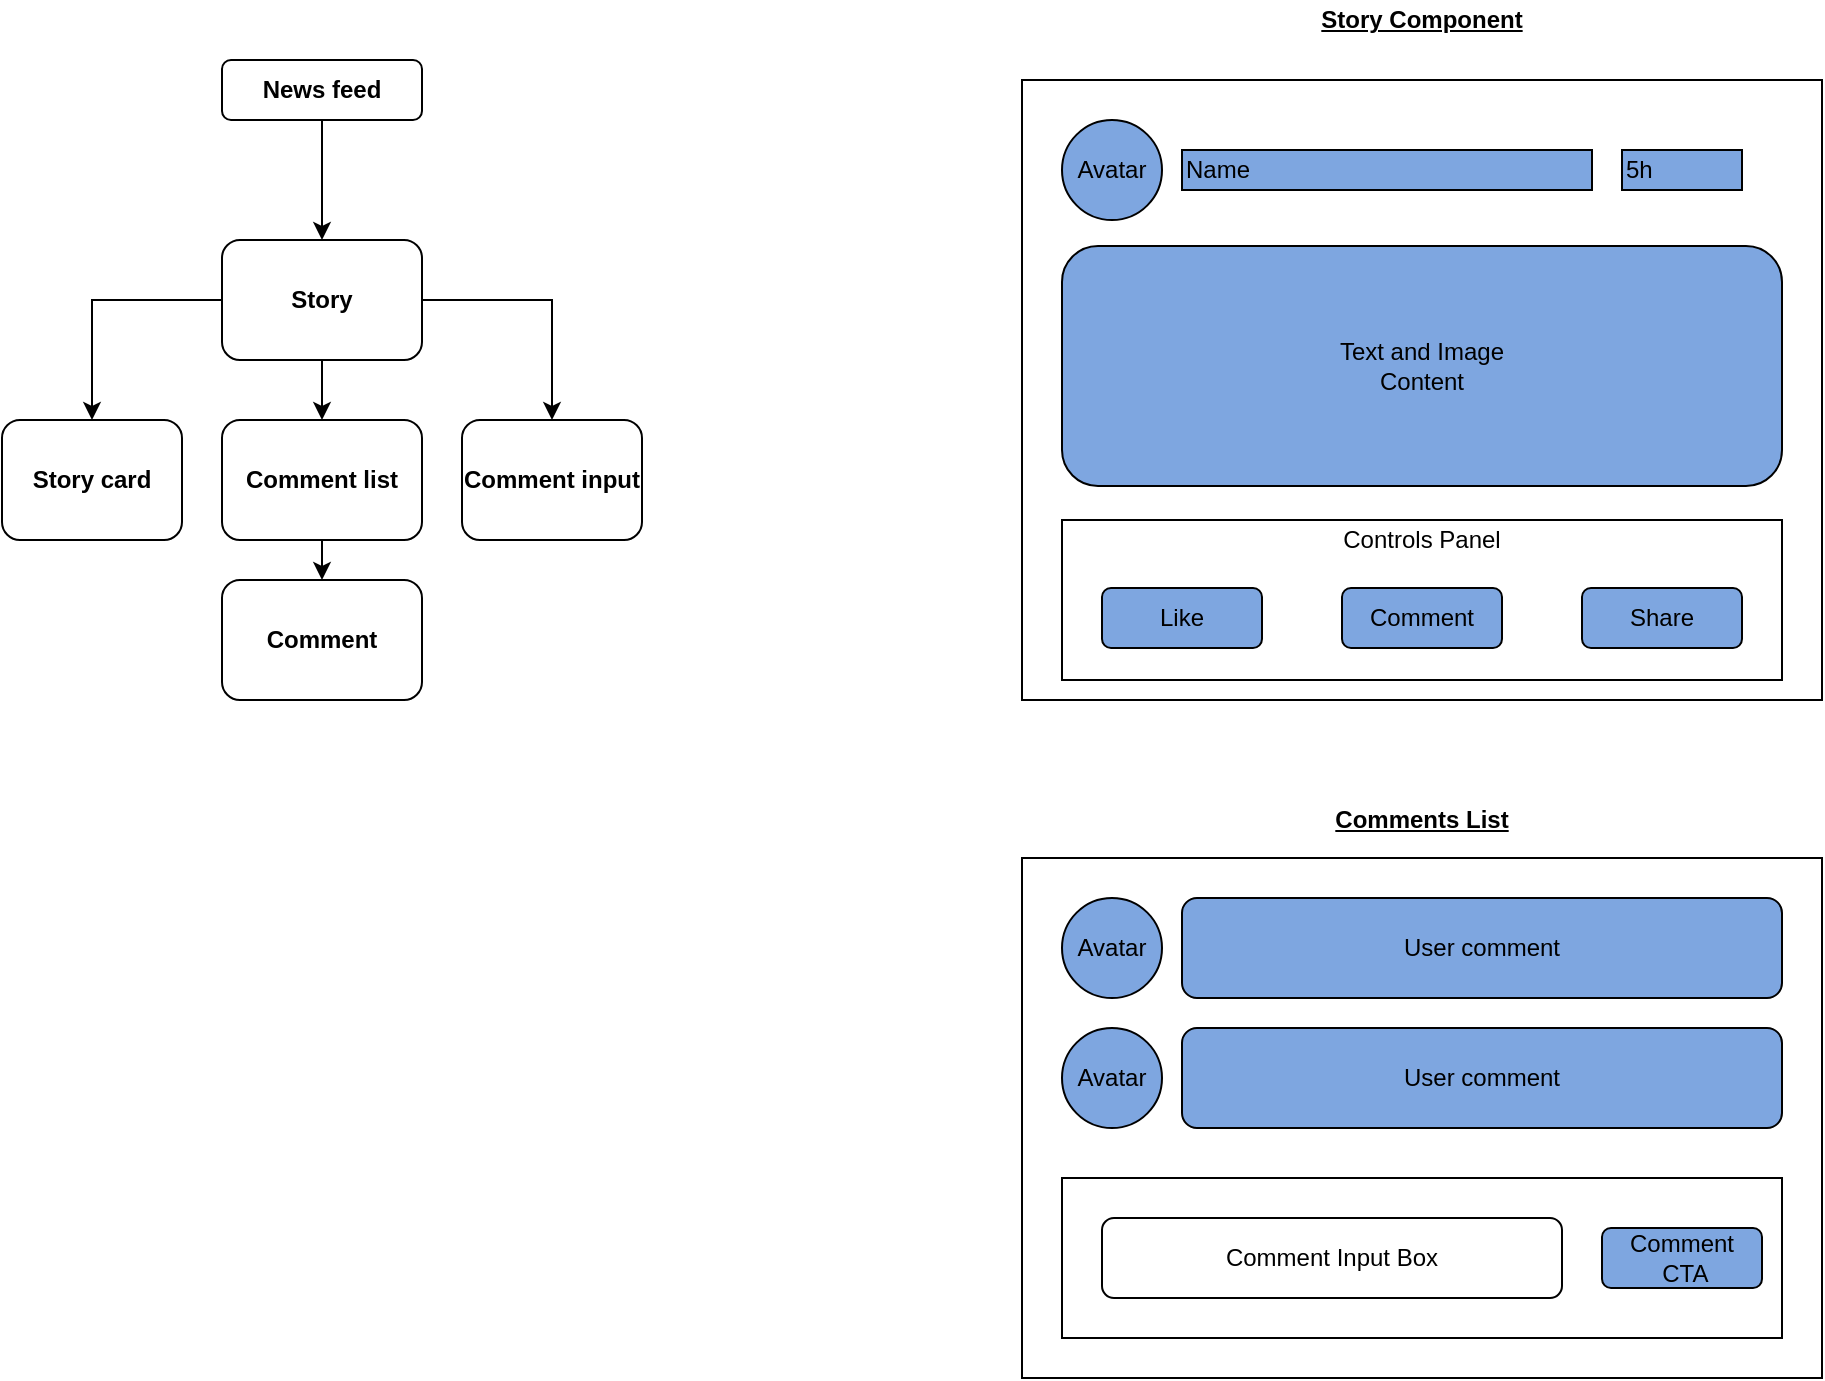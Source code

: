<mxfile version="14.9.2" type="github">
  <diagram id="io5Vtttd5gb31MnQ8bZ_" name="Page-1">
    <mxGraphModel dx="920" dy="494" grid="1" gridSize="10" guides="1" tooltips="1" connect="1" arrows="1" fold="1" page="1" pageScale="1" pageWidth="1100" pageHeight="1700" math="0" shadow="0">
      <root>
        <mxCell id="0" />
        <mxCell id="1" parent="0" />
        <mxCell id="bslfFcCDbvvt9Q8GJ0my-16" value="" style="group" vertex="1" connectable="0" parent="1">
          <mxGeometry x="650" y="30" width="400" height="350" as="geometry" />
        </mxCell>
        <mxCell id="bslfFcCDbvvt9Q8GJ0my-38" value="" style="group" vertex="1" connectable="0" parent="bslfFcCDbvvt9Q8GJ0my-16">
          <mxGeometry width="400" height="350" as="geometry" />
        </mxCell>
        <mxCell id="bslfFcCDbvvt9Q8GJ0my-1" value="" style="rounded=0;whiteSpace=wrap;html=1;" vertex="1" parent="bslfFcCDbvvt9Q8GJ0my-38">
          <mxGeometry y="40" width="400" height="310" as="geometry" />
        </mxCell>
        <mxCell id="bslfFcCDbvvt9Q8GJ0my-2" value="&lt;u&gt;&lt;b&gt;Story Component&lt;/b&gt;&lt;/u&gt;" style="text;html=1;strokeColor=none;fillColor=none;align=center;verticalAlign=middle;whiteSpace=wrap;rounded=0;" vertex="1" parent="bslfFcCDbvvt9Q8GJ0my-38">
          <mxGeometry x="130" width="140" height="20" as="geometry" />
        </mxCell>
        <mxCell id="bslfFcCDbvvt9Q8GJ0my-3" value="Avatar" style="ellipse;whiteSpace=wrap;html=1;aspect=fixed;fillColor=#7EA6E0;" vertex="1" parent="bslfFcCDbvvt9Q8GJ0my-38">
          <mxGeometry x="20" y="60" width="50" height="50" as="geometry" />
        </mxCell>
        <mxCell id="bslfFcCDbvvt9Q8GJ0my-4" value="5h" style="rounded=0;whiteSpace=wrap;html=1;fillColor=#7EA6E0;align=left;" vertex="1" parent="bslfFcCDbvvt9Q8GJ0my-38">
          <mxGeometry x="300" y="75" width="60" height="20" as="geometry" />
        </mxCell>
        <mxCell id="bslfFcCDbvvt9Q8GJ0my-6" value="&lt;div align=&quot;left&quot;&gt;Name&lt;/div&gt;" style="rounded=0;whiteSpace=wrap;html=1;fillColor=#7EA6E0;align=left;" vertex="1" parent="bslfFcCDbvvt9Q8GJ0my-38">
          <mxGeometry x="80" y="75" width="205" height="20" as="geometry" />
        </mxCell>
        <mxCell id="bslfFcCDbvvt9Q8GJ0my-8" value="&lt;div&gt;Text and Image &lt;br&gt;&lt;/div&gt;&lt;div&gt;Content&lt;/div&gt;" style="rounded=1;whiteSpace=wrap;html=1;fillColor=#7EA6E0;" vertex="1" parent="bslfFcCDbvvt9Q8GJ0my-38">
          <mxGeometry x="20" y="123" width="360" height="120" as="geometry" />
        </mxCell>
        <mxCell id="bslfFcCDbvvt9Q8GJ0my-10" value="" style="rounded=0;whiteSpace=wrap;html=1;fillColor=#FFFFFF;" vertex="1" parent="bslfFcCDbvvt9Q8GJ0my-38">
          <mxGeometry x="20" y="260" width="360" height="80" as="geometry" />
        </mxCell>
        <mxCell id="bslfFcCDbvvt9Q8GJ0my-9" value="Like" style="rounded=1;whiteSpace=wrap;html=1;fillColor=#7EA6E0;" vertex="1" parent="bslfFcCDbvvt9Q8GJ0my-38">
          <mxGeometry x="40" y="294" width="80" height="30" as="geometry" />
        </mxCell>
        <mxCell id="bslfFcCDbvvt9Q8GJ0my-12" value="&lt;div&gt;Comment&lt;/div&gt;" style="rounded=1;whiteSpace=wrap;html=1;fillColor=#7EA6E0;" vertex="1" parent="bslfFcCDbvvt9Q8GJ0my-38">
          <mxGeometry x="160" y="294" width="80" height="30" as="geometry" />
        </mxCell>
        <mxCell id="bslfFcCDbvvt9Q8GJ0my-13" value="Share" style="rounded=1;whiteSpace=wrap;html=1;fillColor=#7EA6E0;" vertex="1" parent="bslfFcCDbvvt9Q8GJ0my-38">
          <mxGeometry x="280" y="294" width="80" height="30" as="geometry" />
        </mxCell>
        <mxCell id="bslfFcCDbvvt9Q8GJ0my-14" value="Controls Panel" style="text;html=1;strokeColor=none;fillColor=none;align=center;verticalAlign=middle;whiteSpace=wrap;rounded=0;" vertex="1" parent="bslfFcCDbvvt9Q8GJ0my-38">
          <mxGeometry x="150" y="260" width="100" height="20" as="geometry" />
        </mxCell>
        <mxCell id="bslfFcCDbvvt9Q8GJ0my-36" value="" style="group" vertex="1" connectable="0" parent="1">
          <mxGeometry x="650" y="430" width="400" height="289" as="geometry" />
        </mxCell>
        <mxCell id="bslfFcCDbvvt9Q8GJ0my-19" value="" style="rounded=0;whiteSpace=wrap;html=1;" vertex="1" parent="bslfFcCDbvvt9Q8GJ0my-36">
          <mxGeometry y="29" width="400" height="260" as="geometry" />
        </mxCell>
        <mxCell id="bslfFcCDbvvt9Q8GJ0my-20" value="&lt;u&gt;&lt;b&gt;Comments List&lt;/b&gt;&lt;/u&gt;" style="text;html=1;strokeColor=none;fillColor=none;align=center;verticalAlign=middle;whiteSpace=wrap;rounded=0;" vertex="1" parent="bslfFcCDbvvt9Q8GJ0my-36">
          <mxGeometry x="130" width="140" height="20" as="geometry" />
        </mxCell>
        <mxCell id="bslfFcCDbvvt9Q8GJ0my-25" value="" style="rounded=0;whiteSpace=wrap;html=1;fillColor=#FFFFFF;" vertex="1" parent="bslfFcCDbvvt9Q8GJ0my-36">
          <mxGeometry x="20" y="189" width="360" height="80" as="geometry" />
        </mxCell>
        <mxCell id="bslfFcCDbvvt9Q8GJ0my-27" value="&lt;div&gt;Comment&lt;/div&gt;&amp;nbsp;CTA" style="rounded=1;whiteSpace=wrap;html=1;fillColor=#7EA6E0;" vertex="1" parent="bslfFcCDbvvt9Q8GJ0my-36">
          <mxGeometry x="290" y="214" width="80" height="30" as="geometry" />
        </mxCell>
        <mxCell id="bslfFcCDbvvt9Q8GJ0my-30" value="" style="group" vertex="1" connectable="0" parent="bslfFcCDbvvt9Q8GJ0my-36">
          <mxGeometry x="20" y="49" width="360" height="50" as="geometry" />
        </mxCell>
        <mxCell id="bslfFcCDbvvt9Q8GJ0my-21" value="Avatar" style="ellipse;whiteSpace=wrap;html=1;aspect=fixed;fillColor=#7EA6E0;" vertex="1" parent="bslfFcCDbvvt9Q8GJ0my-30">
          <mxGeometry width="50" height="50" as="geometry" />
        </mxCell>
        <mxCell id="bslfFcCDbvvt9Q8GJ0my-24" value="&lt;div&gt;&lt;br&gt;&lt;/div&gt;&lt;div&gt;User comment&lt;/div&gt;&lt;div&gt;&lt;br&gt;&lt;/div&gt;" style="rounded=1;whiteSpace=wrap;html=1;fillColor=#7EA6E0;" vertex="1" parent="bslfFcCDbvvt9Q8GJ0my-30">
          <mxGeometry x="60" width="300" height="50" as="geometry" />
        </mxCell>
        <mxCell id="bslfFcCDbvvt9Q8GJ0my-31" value="" style="group" vertex="1" connectable="0" parent="bslfFcCDbvvt9Q8GJ0my-36">
          <mxGeometry x="20" y="114" width="360" height="50" as="geometry" />
        </mxCell>
        <mxCell id="bslfFcCDbvvt9Q8GJ0my-32" value="Avatar" style="ellipse;whiteSpace=wrap;html=1;aspect=fixed;fillColor=#7EA6E0;" vertex="1" parent="bslfFcCDbvvt9Q8GJ0my-31">
          <mxGeometry width="50" height="50" as="geometry" />
        </mxCell>
        <mxCell id="bslfFcCDbvvt9Q8GJ0my-33" value="&lt;div&gt;&lt;br&gt;&lt;/div&gt;&lt;div&gt;User comment&lt;/div&gt;&lt;div&gt;&lt;br&gt;&lt;/div&gt;" style="rounded=1;whiteSpace=wrap;html=1;fillColor=#7EA6E0;" vertex="1" parent="bslfFcCDbvvt9Q8GJ0my-31">
          <mxGeometry x="60" width="300" height="50" as="geometry" />
        </mxCell>
        <mxCell id="bslfFcCDbvvt9Q8GJ0my-35" value="Comment Input Box" style="rounded=1;whiteSpace=wrap;html=1;fillColor=#FFFFFF;" vertex="1" parent="bslfFcCDbvvt9Q8GJ0my-36">
          <mxGeometry x="40" y="209" width="230" height="40" as="geometry" />
        </mxCell>
        <mxCell id="bslfFcCDbvvt9Q8GJ0my-51" value="" style="group" vertex="1" connectable="0" parent="1">
          <mxGeometry x="140" y="60" width="320" height="320" as="geometry" />
        </mxCell>
        <mxCell id="bslfFcCDbvvt9Q8GJ0my-40" value="&lt;b&gt;News feed&lt;/b&gt;" style="rounded=1;whiteSpace=wrap;html=1;fillColor=#FFFFFF;" vertex="1" parent="bslfFcCDbvvt9Q8GJ0my-51">
          <mxGeometry x="110" width="100" height="30" as="geometry" />
        </mxCell>
        <mxCell id="bslfFcCDbvvt9Q8GJ0my-41" value="&lt;div&gt;&lt;b&gt;Story&lt;/b&gt;&lt;/div&gt;" style="rounded=1;whiteSpace=wrap;html=1;fillColor=#FFFFFF;" vertex="1" parent="bslfFcCDbvvt9Q8GJ0my-51">
          <mxGeometry x="110" y="90" width="100" height="60" as="geometry" />
        </mxCell>
        <mxCell id="bslfFcCDbvvt9Q8GJ0my-48" style="edgeStyle=orthogonalEdgeStyle;rounded=0;orthogonalLoop=1;jettySize=auto;html=1;exitX=0.5;exitY=1;exitDx=0;exitDy=0;" edge="1" parent="bslfFcCDbvvt9Q8GJ0my-51" source="bslfFcCDbvvt9Q8GJ0my-40" target="bslfFcCDbvvt9Q8GJ0my-41">
          <mxGeometry relative="1" as="geometry" />
        </mxCell>
        <mxCell id="bslfFcCDbvvt9Q8GJ0my-42" value="Comment list" style="rounded=1;whiteSpace=wrap;html=1;fillColor=#FFFFFF;fontStyle=1" vertex="1" parent="bslfFcCDbvvt9Q8GJ0my-51">
          <mxGeometry x="110" y="180" width="100" height="60" as="geometry" />
        </mxCell>
        <mxCell id="bslfFcCDbvvt9Q8GJ0my-49" style="edgeStyle=orthogonalEdgeStyle;rounded=0;orthogonalLoop=1;jettySize=auto;html=1;exitX=0.5;exitY=1;exitDx=0;exitDy=0;entryX=0.5;entryY=0;entryDx=0;entryDy=0;" edge="1" parent="bslfFcCDbvvt9Q8GJ0my-51" source="bslfFcCDbvvt9Q8GJ0my-41" target="bslfFcCDbvvt9Q8GJ0my-42">
          <mxGeometry relative="1" as="geometry" />
        </mxCell>
        <mxCell id="bslfFcCDbvvt9Q8GJ0my-43" value="&lt;div&gt;Comment&lt;/div&gt;" style="rounded=1;whiteSpace=wrap;html=1;fillColor=#FFFFFF;fontStyle=1" vertex="1" parent="bslfFcCDbvvt9Q8GJ0my-51">
          <mxGeometry x="110" y="260" width="100" height="60" as="geometry" />
        </mxCell>
        <mxCell id="bslfFcCDbvvt9Q8GJ0my-50" style="edgeStyle=orthogonalEdgeStyle;rounded=0;orthogonalLoop=1;jettySize=auto;html=1;exitX=0.5;exitY=1;exitDx=0;exitDy=0;entryX=0.5;entryY=0;entryDx=0;entryDy=0;" edge="1" parent="bslfFcCDbvvt9Q8GJ0my-51" source="bslfFcCDbvvt9Q8GJ0my-42" target="bslfFcCDbvvt9Q8GJ0my-43">
          <mxGeometry relative="1" as="geometry" />
        </mxCell>
        <mxCell id="bslfFcCDbvvt9Q8GJ0my-44" value="Comment input" style="rounded=1;whiteSpace=wrap;html=1;fillColor=#FFFFFF;fontStyle=1" vertex="1" parent="bslfFcCDbvvt9Q8GJ0my-51">
          <mxGeometry x="230" y="180" width="90" height="60" as="geometry" />
        </mxCell>
        <mxCell id="bslfFcCDbvvt9Q8GJ0my-47" style="edgeStyle=orthogonalEdgeStyle;rounded=0;orthogonalLoop=1;jettySize=auto;html=1;exitX=1;exitY=0.5;exitDx=0;exitDy=0;entryX=0.5;entryY=0;entryDx=0;entryDy=0;" edge="1" parent="bslfFcCDbvvt9Q8GJ0my-51" source="bslfFcCDbvvt9Q8GJ0my-41" target="bslfFcCDbvvt9Q8GJ0my-44">
          <mxGeometry relative="1" as="geometry" />
        </mxCell>
        <mxCell id="bslfFcCDbvvt9Q8GJ0my-45" value="Story card" style="rounded=1;whiteSpace=wrap;html=1;fillColor=#FFFFFF;fontStyle=1" vertex="1" parent="bslfFcCDbvvt9Q8GJ0my-51">
          <mxGeometry y="180" width="90" height="60" as="geometry" />
        </mxCell>
        <mxCell id="bslfFcCDbvvt9Q8GJ0my-46" style="edgeStyle=orthogonalEdgeStyle;rounded=0;orthogonalLoop=1;jettySize=auto;html=1;exitX=0;exitY=0.5;exitDx=0;exitDy=0;entryX=0.5;entryY=0;entryDx=0;entryDy=0;" edge="1" parent="bslfFcCDbvvt9Q8GJ0my-51" source="bslfFcCDbvvt9Q8GJ0my-41" target="bslfFcCDbvvt9Q8GJ0my-45">
          <mxGeometry relative="1" as="geometry" />
        </mxCell>
      </root>
    </mxGraphModel>
  </diagram>
</mxfile>
